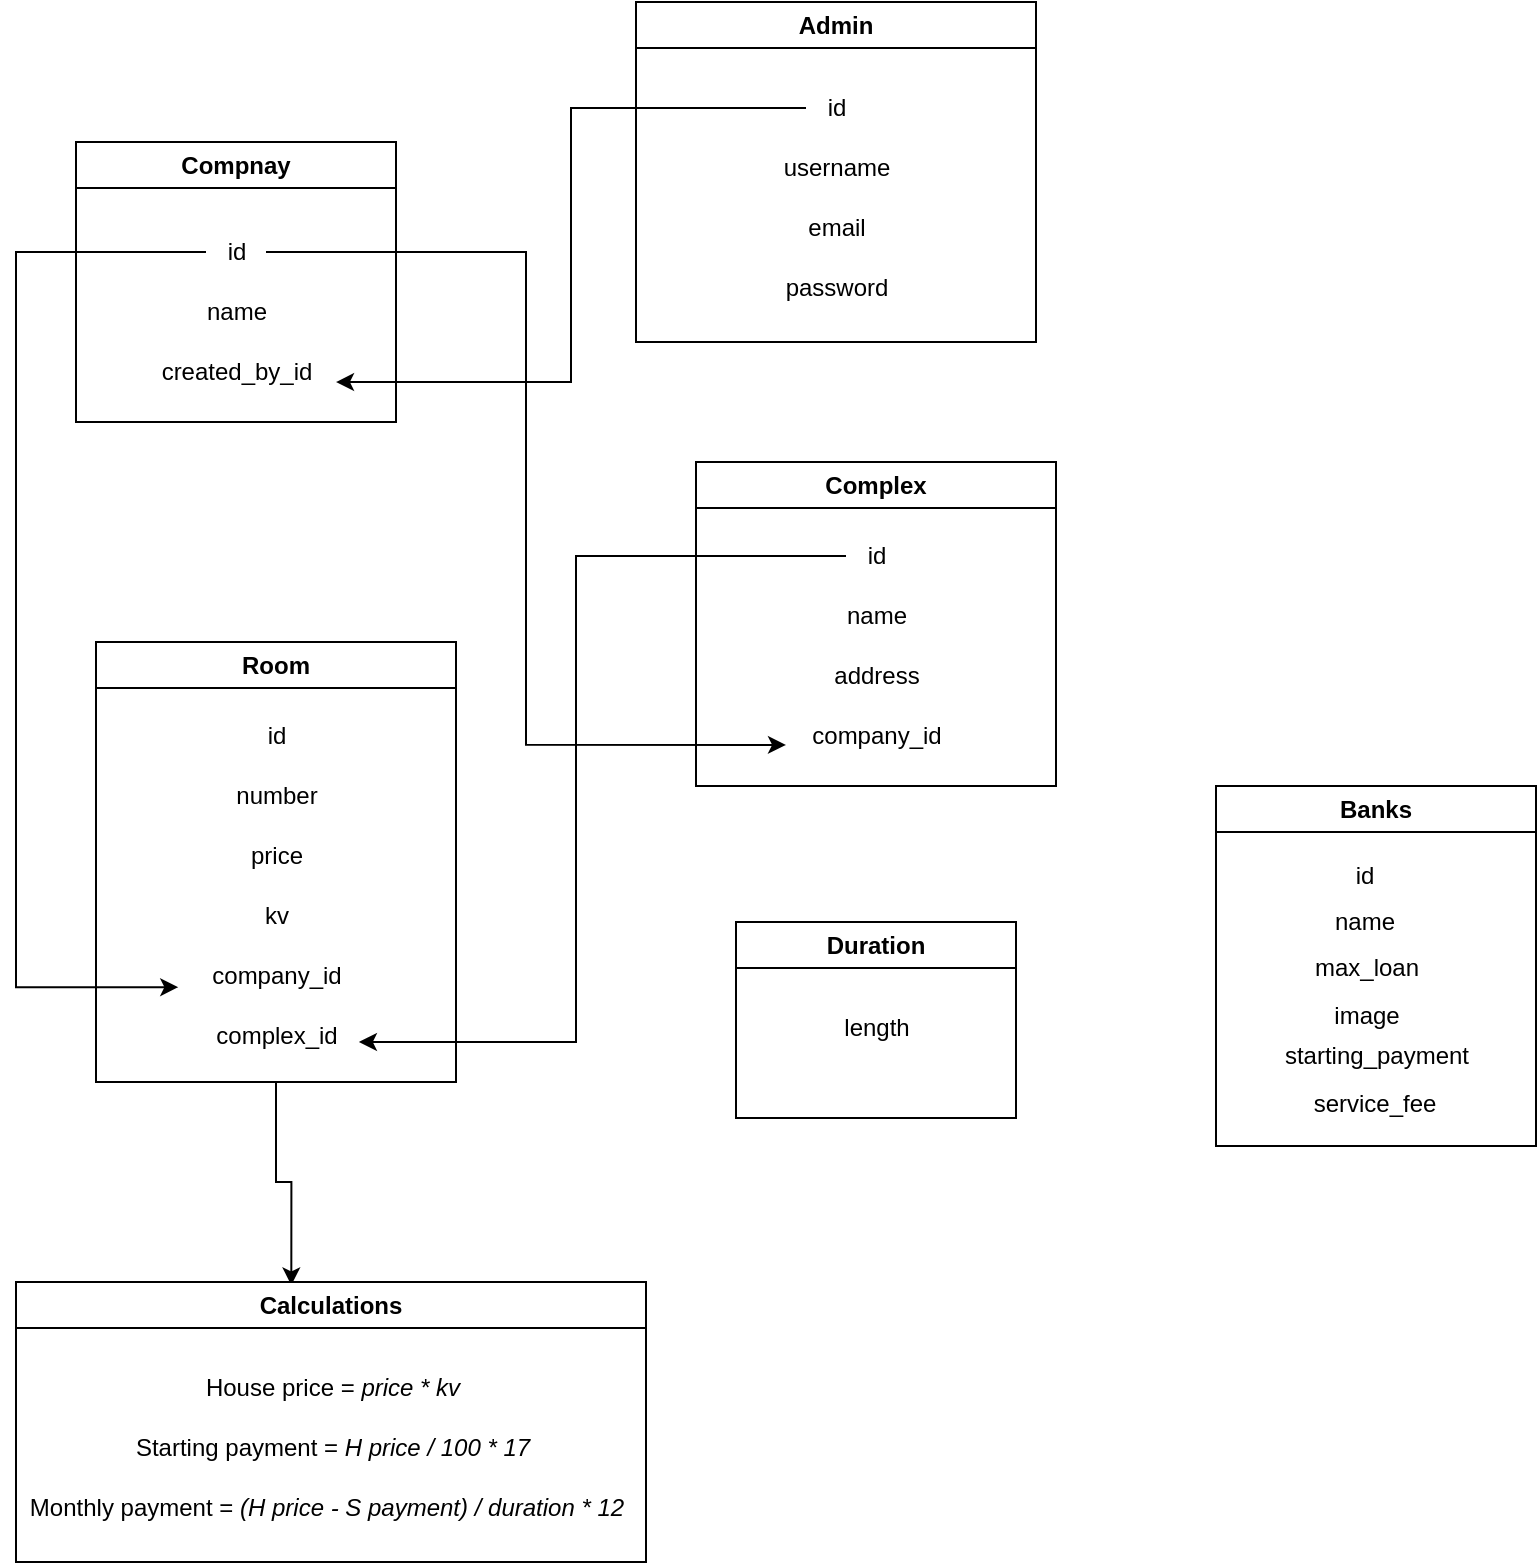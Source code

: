 <mxfile>
    <diagram name="Page-1" id="SljX20cbyxJMYk8kk5WV">
        <mxGraphModel dx="1477" dy="513" grid="1" gridSize="10" guides="1" tooltips="1" connect="1" arrows="1" fold="1" page="1" pageScale="1" pageWidth="827" pageHeight="1169" math="0" shadow="0">
            <root>
                <mxCell id="0"/>
                <mxCell id="1" parent="0"/>
                <mxCell id="pvXdeUtD5-f6CTb_NM24-2" value="Compnay" style="swimlane;whiteSpace=wrap;html=1;" parent="1" vertex="1">
                    <mxGeometry x="70" y="160" width="160" height="140" as="geometry"/>
                </mxCell>
                <mxCell id="pvXdeUtD5-f6CTb_NM24-4" value="name" style="text;html=1;align=center;verticalAlign=middle;resizable=0;points=[];autosize=1;strokeColor=none;fillColor=none;" parent="pvXdeUtD5-f6CTb_NM24-2" vertex="1">
                    <mxGeometry x="55" y="70" width="50" height="30" as="geometry"/>
                </mxCell>
                <mxCell id="pvXdeUtD5-f6CTb_NM24-11" value="id" style="text;html=1;align=center;verticalAlign=middle;resizable=0;points=[];autosize=1;strokeColor=none;fillColor=none;" parent="pvXdeUtD5-f6CTb_NM24-2" vertex="1">
                    <mxGeometry x="65" y="40" width="30" height="30" as="geometry"/>
                </mxCell>
                <mxCell id="pvXdeUtD5-f6CTb_NM24-32" value="created_by_id" style="text;html=1;align=center;verticalAlign=middle;resizable=0;points=[];autosize=1;strokeColor=none;fillColor=none;" parent="pvXdeUtD5-f6CTb_NM24-2" vertex="1">
                    <mxGeometry x="30" y="100" width="100" height="30" as="geometry"/>
                </mxCell>
                <mxCell id="pvXdeUtD5-f6CTb_NM24-6" value="Complex" style="swimlane;whiteSpace=wrap;html=1;" parent="1" vertex="1">
                    <mxGeometry x="380" y="320" width="180" height="162" as="geometry"/>
                </mxCell>
                <mxCell id="pvXdeUtD5-f6CTb_NM24-10" value="id" style="text;html=1;align=center;verticalAlign=middle;resizable=0;points=[];autosize=1;strokeColor=none;fillColor=none;" parent="pvXdeUtD5-f6CTb_NM24-6" vertex="1">
                    <mxGeometry x="75" y="32" width="30" height="30" as="geometry"/>
                </mxCell>
                <mxCell id="pvXdeUtD5-f6CTb_NM24-8" value="name" style="text;html=1;align=center;verticalAlign=middle;resizable=0;points=[];autosize=1;strokeColor=none;fillColor=none;" parent="pvXdeUtD5-f6CTb_NM24-6" vertex="1">
                    <mxGeometry x="65" y="62" width="50" height="30" as="geometry"/>
                </mxCell>
                <mxCell id="pvXdeUtD5-f6CTb_NM24-17" value="address" style="text;html=1;align=center;verticalAlign=middle;resizable=0;points=[];autosize=1;strokeColor=none;fillColor=none;" parent="pvXdeUtD5-f6CTb_NM24-6" vertex="1">
                    <mxGeometry x="55" y="92" width="70" height="30" as="geometry"/>
                </mxCell>
                <mxCell id="pvXdeUtD5-f6CTb_NM24-9" value="company_id" style="text;html=1;align=center;verticalAlign=middle;resizable=0;points=[];autosize=1;strokeColor=none;fillColor=none;" parent="pvXdeUtD5-f6CTb_NM24-6" vertex="1">
                    <mxGeometry x="45" y="122" width="90" height="30" as="geometry"/>
                </mxCell>
                <mxCell id="pvXdeUtD5-f6CTb_NM24-49" style="edgeStyle=orthogonalEdgeStyle;rounded=0;orthogonalLoop=1;jettySize=auto;html=1;entryX=0.437;entryY=0.012;entryDx=0;entryDy=0;entryPerimeter=0;" parent="1" source="pvXdeUtD5-f6CTb_NM24-13" target="pvXdeUtD5-f6CTb_NM24-50" edge="1">
                    <mxGeometry relative="1" as="geometry">
                        <mxPoint x="140" y="730" as="targetPoint"/>
                    </mxGeometry>
                </mxCell>
                <mxCell id="pvXdeUtD5-f6CTb_NM24-13" value="Room" style="swimlane;whiteSpace=wrap;html=1;" parent="1" vertex="1">
                    <mxGeometry x="80" y="410" width="180" height="220" as="geometry"/>
                </mxCell>
                <mxCell id="pvXdeUtD5-f6CTb_NM24-14" value="id" style="text;html=1;align=center;verticalAlign=middle;resizable=0;points=[];autosize=1;strokeColor=none;fillColor=none;" parent="pvXdeUtD5-f6CTb_NM24-13" vertex="1">
                    <mxGeometry x="75" y="32" width="30" height="30" as="geometry"/>
                </mxCell>
                <mxCell id="pvXdeUtD5-f6CTb_NM24-15" value="number" style="text;html=1;align=center;verticalAlign=middle;resizable=0;points=[];autosize=1;strokeColor=none;fillColor=none;" parent="pvXdeUtD5-f6CTb_NM24-13" vertex="1">
                    <mxGeometry x="60" y="62" width="60" height="30" as="geometry"/>
                </mxCell>
                <mxCell id="pvXdeUtD5-f6CTb_NM24-16" value="company_id" style="text;html=1;align=center;verticalAlign=middle;resizable=0;points=[];autosize=1;strokeColor=none;fillColor=none;" parent="pvXdeUtD5-f6CTb_NM24-13" vertex="1">
                    <mxGeometry x="45" y="152" width="90" height="30" as="geometry"/>
                </mxCell>
                <mxCell id="pvXdeUtD5-f6CTb_NM24-18" value="price" style="text;html=1;align=center;verticalAlign=middle;resizable=0;points=[];autosize=1;strokeColor=none;fillColor=none;" parent="pvXdeUtD5-f6CTb_NM24-13" vertex="1">
                    <mxGeometry x="65" y="92" width="50" height="30" as="geometry"/>
                </mxCell>
                <mxCell id="pvXdeUtD5-f6CTb_NM24-19" value="kv" style="text;html=1;align=center;verticalAlign=middle;resizable=0;points=[];autosize=1;strokeColor=none;fillColor=none;" parent="pvXdeUtD5-f6CTb_NM24-13" vertex="1">
                    <mxGeometry x="70" y="122" width="40" height="30" as="geometry"/>
                </mxCell>
                <mxCell id="pvXdeUtD5-f6CTb_NM24-20" value="complex_id" style="text;html=1;align=center;verticalAlign=middle;resizable=0;points=[];autosize=1;strokeColor=none;fillColor=none;" parent="pvXdeUtD5-f6CTb_NM24-13" vertex="1">
                    <mxGeometry x="50" y="182" width="80" height="30" as="geometry"/>
                </mxCell>
                <mxCell id="pvXdeUtD5-f6CTb_NM24-25" value="Banks" style="swimlane;whiteSpace=wrap;html=1;startSize=23;" parent="1" vertex="1">
                    <mxGeometry x="640" y="482" width="160" height="180" as="geometry"/>
                </mxCell>
                <mxCell id="pvXdeUtD5-f6CTb_NM24-38" value="id" style="text;html=1;align=center;verticalAlign=middle;resizable=0;points=[];autosize=1;strokeColor=none;fillColor=none;" parent="pvXdeUtD5-f6CTb_NM24-25" vertex="1">
                    <mxGeometry x="59" y="30" width="30" height="30" as="geometry"/>
                </mxCell>
                <mxCell id="pvXdeUtD5-f6CTb_NM24-39" value="name" style="text;html=1;align=center;verticalAlign=middle;resizable=0;points=[];autosize=1;strokeColor=none;fillColor=none;" parent="pvXdeUtD5-f6CTb_NM24-25" vertex="1">
                    <mxGeometry x="49" y="53" width="50" height="30" as="geometry"/>
                </mxCell>
                <mxCell id="pvXdeUtD5-f6CTb_NM24-40" value="max_loan" style="text;html=1;align=center;verticalAlign=middle;resizable=0;points=[];autosize=1;strokeColor=none;fillColor=none;" parent="pvXdeUtD5-f6CTb_NM24-25" vertex="1">
                    <mxGeometry x="35" y="76" width="80" height="30" as="geometry"/>
                </mxCell>
                <mxCell id="pvXdeUtD5-f6CTb_NM24-41" value="starting_payment" style="text;html=1;align=center;verticalAlign=middle;resizable=0;points=[];autosize=1;strokeColor=none;fillColor=none;" parent="pvXdeUtD5-f6CTb_NM24-25" vertex="1">
                    <mxGeometry x="20" y="120" width="120" height="30" as="geometry"/>
                </mxCell>
                <mxCell id="pvXdeUtD5-f6CTb_NM24-42" value="service_fee" style="text;html=1;align=center;verticalAlign=middle;resizable=0;points=[];autosize=1;strokeColor=none;fillColor=none;" parent="pvXdeUtD5-f6CTb_NM24-25" vertex="1">
                    <mxGeometry x="39" y="144" width="80" height="30" as="geometry"/>
                </mxCell>
                <mxCell id="pvXdeUtD5-f6CTb_NM24-43" value="image" style="text;html=1;align=center;verticalAlign=middle;resizable=0;points=[];autosize=1;strokeColor=none;fillColor=none;" parent="pvXdeUtD5-f6CTb_NM24-25" vertex="1">
                    <mxGeometry x="45" y="100" width="60" height="30" as="geometry"/>
                </mxCell>
                <mxCell id="pvXdeUtD5-f6CTb_NM24-26" value="Admin" style="swimlane;whiteSpace=wrap;html=1;" parent="1" vertex="1">
                    <mxGeometry x="350" y="90" width="200" height="170" as="geometry"/>
                </mxCell>
                <mxCell id="pvXdeUtD5-f6CTb_NM24-28" value="username" style="text;html=1;align=center;verticalAlign=middle;resizable=0;points=[];autosize=1;strokeColor=none;fillColor=none;" parent="pvXdeUtD5-f6CTb_NM24-26" vertex="1">
                    <mxGeometry x="60" y="68" width="80" height="30" as="geometry"/>
                </mxCell>
                <mxCell id="pvXdeUtD5-f6CTb_NM24-27" value="id" style="text;html=1;align=center;verticalAlign=middle;resizable=0;points=[];autosize=1;strokeColor=none;fillColor=none;" parent="pvXdeUtD5-f6CTb_NM24-26" vertex="1">
                    <mxGeometry x="85" y="38" width="30" height="30" as="geometry"/>
                </mxCell>
                <mxCell id="pvXdeUtD5-f6CTb_NM24-29" value="email" style="text;html=1;align=center;verticalAlign=middle;resizable=0;points=[];autosize=1;strokeColor=none;fillColor=none;" parent="pvXdeUtD5-f6CTb_NM24-26" vertex="1">
                    <mxGeometry x="75" y="98" width="50" height="30" as="geometry"/>
                </mxCell>
                <mxCell id="pvXdeUtD5-f6CTb_NM24-30" value="password" style="text;html=1;align=center;verticalAlign=middle;resizable=0;points=[];autosize=1;strokeColor=none;fillColor=none;" parent="pvXdeUtD5-f6CTb_NM24-26" vertex="1">
                    <mxGeometry x="65" y="128" width="70" height="30" as="geometry"/>
                </mxCell>
                <mxCell id="pvXdeUtD5-f6CTb_NM24-33" style="edgeStyle=orthogonalEdgeStyle;rounded=0;orthogonalLoop=1;jettySize=auto;html=1;entryX=1;entryY=0.667;entryDx=0;entryDy=0;entryPerimeter=0;" parent="1" source="pvXdeUtD5-f6CTb_NM24-27" target="pvXdeUtD5-f6CTb_NM24-32" edge="1">
                    <mxGeometry relative="1" as="geometry"/>
                </mxCell>
                <mxCell id="pvXdeUtD5-f6CTb_NM24-35" style="edgeStyle=orthogonalEdgeStyle;rounded=0;orthogonalLoop=1;jettySize=auto;html=1;entryX=0;entryY=0.648;entryDx=0;entryDy=0;entryPerimeter=0;" parent="1" source="pvXdeUtD5-f6CTb_NM24-11" target="pvXdeUtD5-f6CTb_NM24-9" edge="1">
                    <mxGeometry relative="1" as="geometry">
                        <mxPoint x="280" y="370" as="targetPoint"/>
                    </mxGeometry>
                </mxCell>
                <mxCell id="pvXdeUtD5-f6CTb_NM24-36" style="edgeStyle=orthogonalEdgeStyle;rounded=0;orthogonalLoop=1;jettySize=auto;html=1;entryX=-0.043;entryY=0.686;entryDx=0;entryDy=0;entryPerimeter=0;" parent="1" source="pvXdeUtD5-f6CTb_NM24-11" target="pvXdeUtD5-f6CTb_NM24-16" edge="1">
                    <mxGeometry relative="1" as="geometry">
                        <mxPoint x="40" y="580" as="targetPoint"/>
                        <Array as="points">
                            <mxPoint x="40" y="215"/>
                            <mxPoint x="40" y="583"/>
                        </Array>
                    </mxGeometry>
                </mxCell>
                <mxCell id="pvXdeUtD5-f6CTb_NM24-37" style="edgeStyle=orthogonalEdgeStyle;rounded=0;orthogonalLoop=1;jettySize=auto;html=1;entryX=1.018;entryY=0.6;entryDx=0;entryDy=0;entryPerimeter=0;" parent="1" source="pvXdeUtD5-f6CTb_NM24-10" target="pvXdeUtD5-f6CTb_NM24-20" edge="1">
                    <mxGeometry relative="1" as="geometry">
                        <mxPoint x="320" y="610" as="targetPoint"/>
                        <Array as="points">
                            <mxPoint x="320" y="367"/>
                            <mxPoint x="320" y="610"/>
                        </Array>
                    </mxGeometry>
                </mxCell>
                <mxCell id="pvXdeUtD5-f6CTb_NM24-47" value="Duration" style="swimlane;whiteSpace=wrap;html=1;" parent="1" vertex="1">
                    <mxGeometry x="400" y="550" width="140" height="98" as="geometry"/>
                </mxCell>
                <mxCell id="pvXdeUtD5-f6CTb_NM24-48" value="length" style="text;html=1;align=center;verticalAlign=middle;resizable=0;points=[];autosize=1;strokeColor=none;fillColor=none;" parent="pvXdeUtD5-f6CTb_NM24-47" vertex="1">
                    <mxGeometry x="40" y="38" width="60" height="30" as="geometry"/>
                </mxCell>
                <mxCell id="pvXdeUtD5-f6CTb_NM24-50" value="Calculations" style="swimlane;whiteSpace=wrap;html=1;" parent="1" vertex="1">
                    <mxGeometry x="40" y="730" width="315" height="140" as="geometry"/>
                </mxCell>
                <mxCell id="pvXdeUtD5-f6CTb_NM24-51" value="House price =&amp;nbsp;&lt;i style=&quot;border-color: var(--border-color);&quot;&gt;price * kv&lt;/i&gt;" style="text;html=1;align=center;verticalAlign=middle;resizable=0;points=[];autosize=1;strokeColor=none;fillColor=none;" parent="pvXdeUtD5-f6CTb_NM24-50" vertex="1">
                    <mxGeometry x="82.5" y="38" width="150" height="30" as="geometry"/>
                </mxCell>
                <mxCell id="pvXdeUtD5-f6CTb_NM24-52" value="Starting payment = &lt;i&gt;H price / 100 * 17&lt;/i&gt;" style="text;html=1;align=center;verticalAlign=middle;resizable=0;points=[];autosize=1;strokeColor=none;fillColor=none;" parent="pvXdeUtD5-f6CTb_NM24-50" vertex="1">
                    <mxGeometry x="47.5" y="68" width="220" height="30" as="geometry"/>
                </mxCell>
                <mxCell id="pvXdeUtD5-f6CTb_NM24-53" value="Monthly payment = &lt;i&gt;(H price - S payment) / duration * 12&lt;/i&gt;" style="text;html=1;align=center;verticalAlign=middle;resizable=0;points=[];autosize=1;strokeColor=none;fillColor=none;" parent="pvXdeUtD5-f6CTb_NM24-50" vertex="1">
                    <mxGeometry x="-5" y="98" width="320" height="30" as="geometry"/>
                </mxCell>
            </root>
        </mxGraphModel>
    </diagram>
</mxfile>